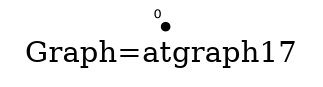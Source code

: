 /* Created by igraph 0.8.0-pre+0200568 */
graph {
  graph [
    label="Graph=atgraph17"
    labelloc=bottom
  ];
  0 [
    pos="0.000000,0.000000!"
    shape=point
    fontsize=6
    xlabel=0
  ];

}
